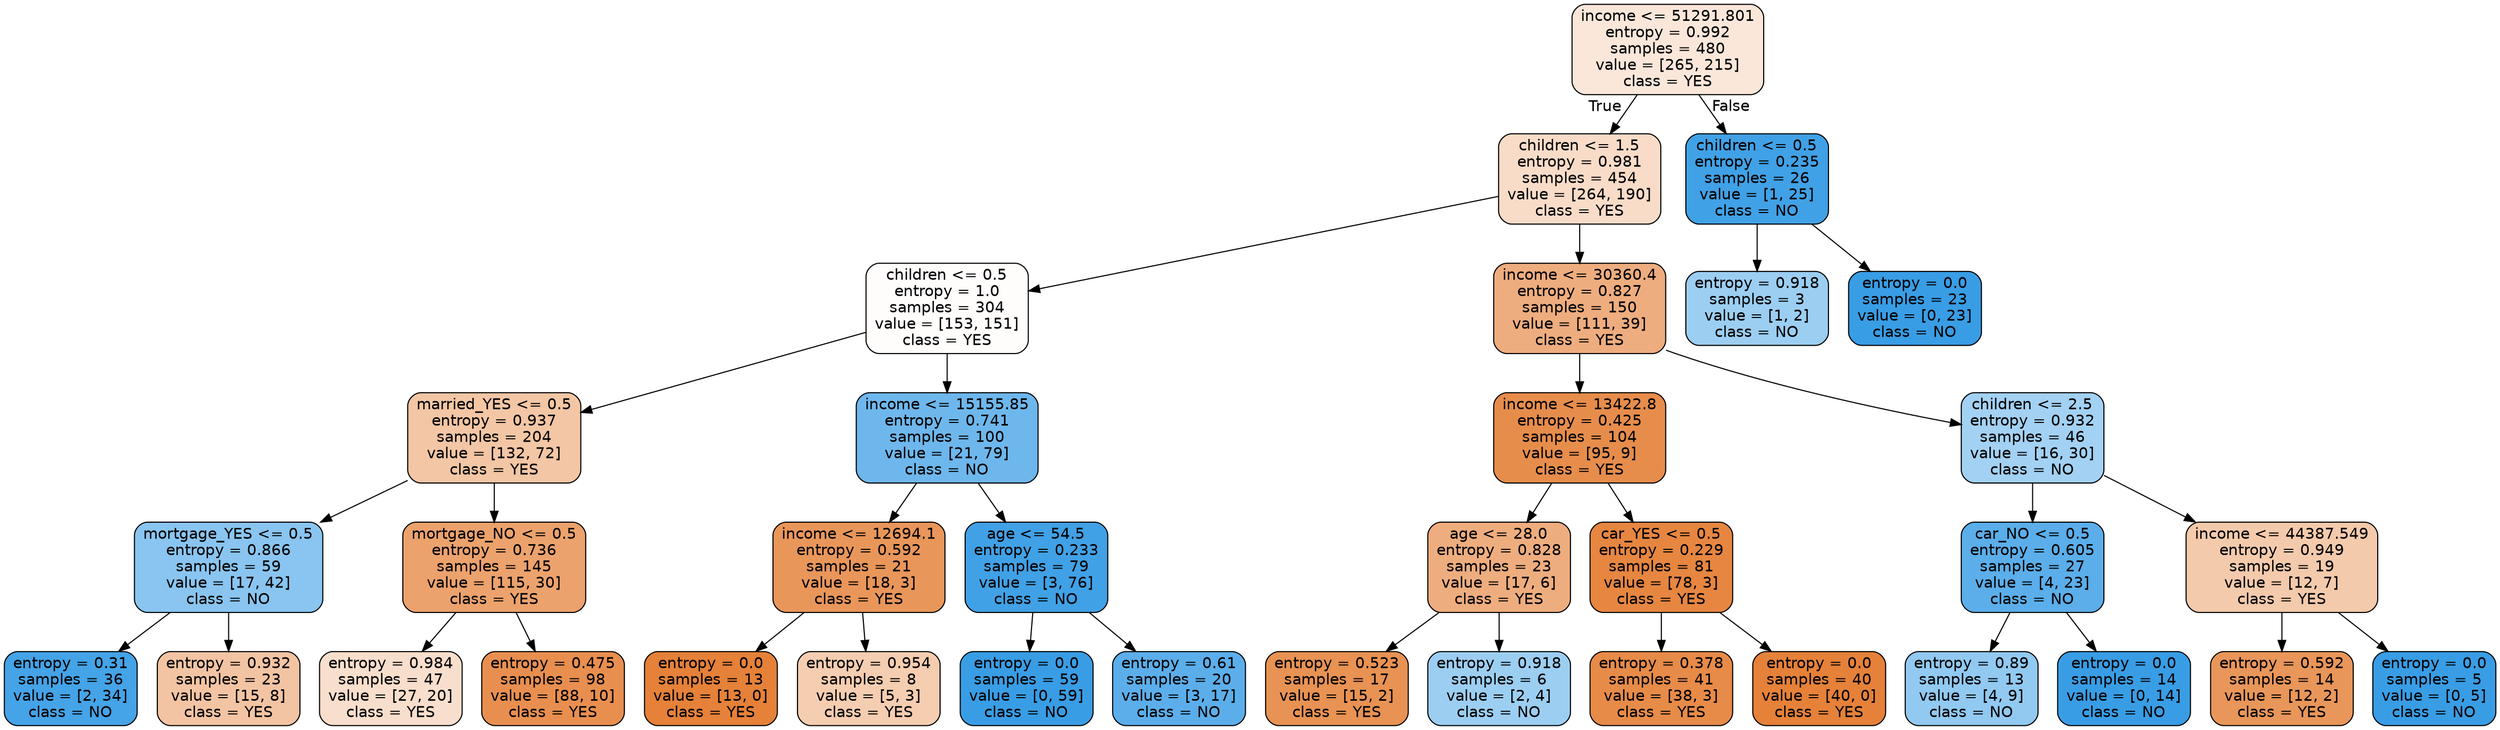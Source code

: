 digraph Tree {
node [shape=box, style="filled, rounded", color="black", fontname=helvetica] ;
edge [fontname=helvetica] ;
0 [label="income <= 51291.801\nentropy = 0.992\nsamples = 480\nvalue = [265, 215]\nclass = YES", fillcolor="#fae7da"] ;
1 [label="children <= 1.5\nentropy = 0.981\nsamples = 454\nvalue = [264, 190]\nclass = YES", fillcolor="#f8dcc8"] ;
0 -> 1 [labeldistance=2.5, labelangle=45, headlabel="True"] ;
2 [label="children <= 0.5\nentropy = 1.0\nsamples = 304\nvalue = [153, 151]\nclass = YES", fillcolor="#fffdfc"] ;
1 -> 2 ;
3 [label="married_YES <= 0.5\nentropy = 0.937\nsamples = 204\nvalue = [132, 72]\nclass = YES", fillcolor="#f3c6a5"] ;
2 -> 3 ;
4 [label="mortgage_YES <= 0.5\nentropy = 0.866\nsamples = 59\nvalue = [17, 42]\nclass = NO", fillcolor="#89c5f0"] ;
3 -> 4 ;
5 [label="entropy = 0.31\nsamples = 36\nvalue = [2, 34]\nclass = NO", fillcolor="#45a3e7"] ;
4 -> 5 ;
6 [label="entropy = 0.932\nsamples = 23\nvalue = [15, 8]\nclass = YES", fillcolor="#f3c4a3"] ;
4 -> 6 ;
7 [label="mortgage_NO <= 0.5\nentropy = 0.736\nsamples = 145\nvalue = [115, 30]\nclass = YES", fillcolor="#eca26d"] ;
3 -> 7 ;
8 [label="entropy = 0.984\nsamples = 47\nvalue = [27, 20]\nclass = YES", fillcolor="#f8decc"] ;
7 -> 8 ;
9 [label="entropy = 0.475\nsamples = 98\nvalue = [88, 10]\nclass = YES", fillcolor="#e88f50"] ;
7 -> 9 ;
10 [label="income <= 15155.85\nentropy = 0.741\nsamples = 100\nvalue = [21, 79]\nclass = NO", fillcolor="#6eb7ec"] ;
2 -> 10 ;
11 [label="income <= 12694.1\nentropy = 0.592\nsamples = 21\nvalue = [18, 3]\nclass = YES", fillcolor="#e9965a"] ;
10 -> 11 ;
12 [label="entropy = 0.0\nsamples = 13\nvalue = [13, 0]\nclass = YES", fillcolor="#e58139"] ;
11 -> 12 ;
13 [label="entropy = 0.954\nsamples = 8\nvalue = [5, 3]\nclass = YES", fillcolor="#f5cdb0"] ;
11 -> 13 ;
14 [label="age <= 54.5\nentropy = 0.233\nsamples = 79\nvalue = [3, 76]\nclass = NO", fillcolor="#41a1e6"] ;
10 -> 14 ;
15 [label="entropy = 0.0\nsamples = 59\nvalue = [0, 59]\nclass = NO", fillcolor="#399de5"] ;
14 -> 15 ;
16 [label="entropy = 0.61\nsamples = 20\nvalue = [3, 17]\nclass = NO", fillcolor="#5caeea"] ;
14 -> 16 ;
17 [label="income <= 30360.4\nentropy = 0.827\nsamples = 150\nvalue = [111, 39]\nclass = YES", fillcolor="#eead7f"] ;
1 -> 17 ;
18 [label="income <= 13422.8\nentropy = 0.425\nsamples = 104\nvalue = [95, 9]\nclass = YES", fillcolor="#e78d4c"] ;
17 -> 18 ;
19 [label="age <= 28.0\nentropy = 0.828\nsamples = 23\nvalue = [17, 6]\nclass = YES", fillcolor="#eead7f"] ;
18 -> 19 ;
20 [label="entropy = 0.523\nsamples = 17\nvalue = [15, 2]\nclass = YES", fillcolor="#e89253"] ;
19 -> 20 ;
21 [label="entropy = 0.918\nsamples = 6\nvalue = [2, 4]\nclass = NO", fillcolor="#9ccef2"] ;
19 -> 21 ;
22 [label="car_YES <= 0.5\nentropy = 0.229\nsamples = 81\nvalue = [78, 3]\nclass = YES", fillcolor="#e68641"] ;
18 -> 22 ;
23 [label="entropy = 0.378\nsamples = 41\nvalue = [38, 3]\nclass = YES", fillcolor="#e78b49"] ;
22 -> 23 ;
24 [label="entropy = 0.0\nsamples = 40\nvalue = [40, 0]\nclass = YES", fillcolor="#e58139"] ;
22 -> 24 ;
25 [label="children <= 2.5\nentropy = 0.932\nsamples = 46\nvalue = [16, 30]\nclass = NO", fillcolor="#a3d1f3"] ;
17 -> 25 ;
26 [label="car_NO <= 0.5\nentropy = 0.605\nsamples = 27\nvalue = [4, 23]\nclass = NO", fillcolor="#5baeea"] ;
25 -> 26 ;
27 [label="entropy = 0.89\nsamples = 13\nvalue = [4, 9]\nclass = NO", fillcolor="#91c9f1"] ;
26 -> 27 ;
28 [label="entropy = 0.0\nsamples = 14\nvalue = [0, 14]\nclass = NO", fillcolor="#399de5"] ;
26 -> 28 ;
29 [label="income <= 44387.549\nentropy = 0.949\nsamples = 19\nvalue = [12, 7]\nclass = YES", fillcolor="#f4caac"] ;
25 -> 29 ;
30 [label="entropy = 0.592\nsamples = 14\nvalue = [12, 2]\nclass = YES", fillcolor="#e9965a"] ;
29 -> 30 ;
31 [label="entropy = 0.0\nsamples = 5\nvalue = [0, 5]\nclass = NO", fillcolor="#399de5"] ;
29 -> 31 ;
32 [label="children <= 0.5\nentropy = 0.235\nsamples = 26\nvalue = [1, 25]\nclass = NO", fillcolor="#41a1e6"] ;
0 -> 32 [labeldistance=2.5, labelangle=-45, headlabel="False"] ;
33 [label="entropy = 0.918\nsamples = 3\nvalue = [1, 2]\nclass = NO", fillcolor="#9ccef2"] ;
32 -> 33 ;
34 [label="entropy = 0.0\nsamples = 23\nvalue = [0, 23]\nclass = NO", fillcolor="#399de5"] ;
32 -> 34 ;
}